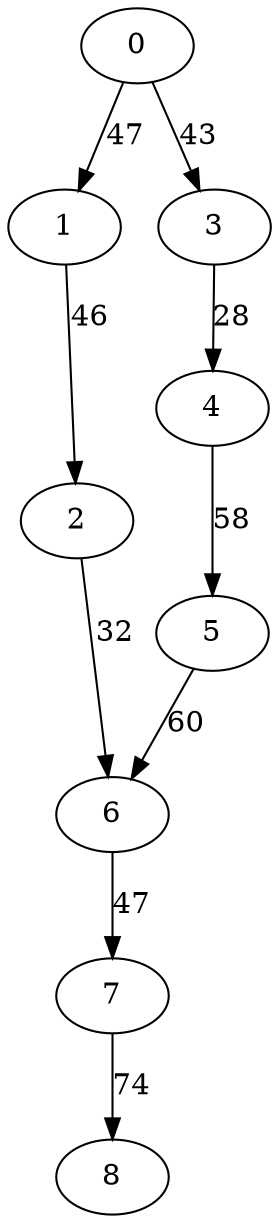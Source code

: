 digraph data4 {
0 -> 1 [ label = 47 ];
0 -> 3 [ label = 43 ];
1 -> 2 [ label = 46 ];
2 -> 6 [ label = 32 ];
3 -> 4 [ label = 28 ];
4 -> 5 [ label = 58 ];
5 -> 6 [ label = 60 ];
6 -> 7 [ label = 47 ];
7 -> 8 [ label = 74 ];
 }

